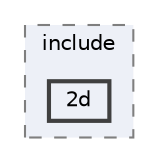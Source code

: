 digraph "D:/Github/Meteor2D/Meteor2D/Engine/include/2d"
{
 // LATEX_PDF_SIZE
  bgcolor="transparent";
  edge [fontname=Helvetica,fontsize=10,labelfontname=Helvetica,labelfontsize=10];
  node [fontname=Helvetica,fontsize=10,shape=box,height=0.2,width=0.4];
  compound=true
  subgraph clusterdir_20fad6d70e542fc50c9bc43fa9256bb5 {
    graph [ bgcolor="#edf0f7", pencolor="grey50", label="include", fontname=Helvetica,fontsize=10 style="filled,dashed", URL="dir_20fad6d70e542fc50c9bc43fa9256bb5.html",tooltip=""]
  dir_0db1825970dfaecbe6a2429931290b39 [label="2d", fillcolor="#edf0f7", color="grey25", style="filled,bold", URL="dir_0db1825970dfaecbe6a2429931290b39.html",tooltip=""];
  }
}
